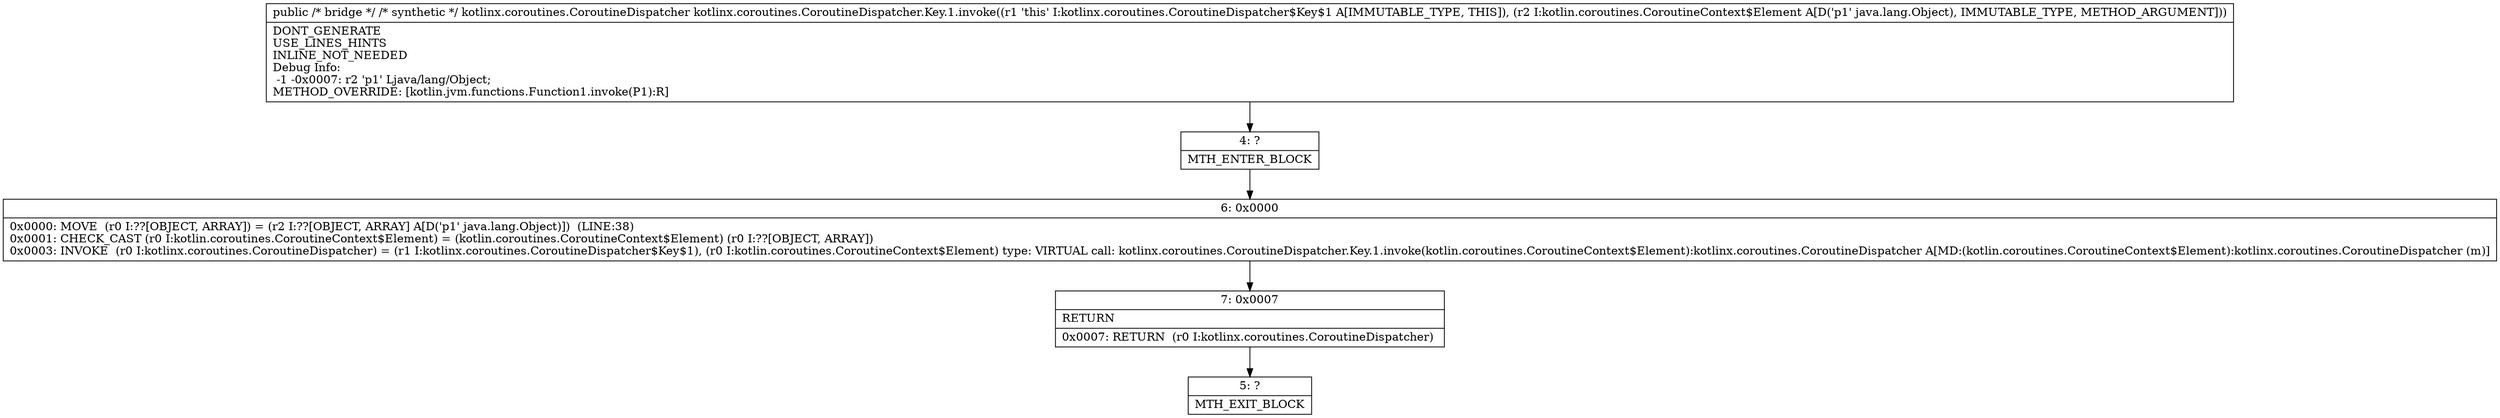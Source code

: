 digraph "CFG forkotlinx.coroutines.CoroutineDispatcher.Key.1.invoke(Ljava\/lang\/Object;)Ljava\/lang\/Object;" {
Node_4 [shape=record,label="{4\:\ ?|MTH_ENTER_BLOCK\l}"];
Node_6 [shape=record,label="{6\:\ 0x0000|0x0000: MOVE  (r0 I:??[OBJECT, ARRAY]) = (r2 I:??[OBJECT, ARRAY] A[D('p1' java.lang.Object)])  (LINE:38)\l0x0001: CHECK_CAST (r0 I:kotlin.coroutines.CoroutineContext$Element) = (kotlin.coroutines.CoroutineContext$Element) (r0 I:??[OBJECT, ARRAY]) \l0x0003: INVOKE  (r0 I:kotlinx.coroutines.CoroutineDispatcher) = (r1 I:kotlinx.coroutines.CoroutineDispatcher$Key$1), (r0 I:kotlin.coroutines.CoroutineContext$Element) type: VIRTUAL call: kotlinx.coroutines.CoroutineDispatcher.Key.1.invoke(kotlin.coroutines.CoroutineContext$Element):kotlinx.coroutines.CoroutineDispatcher A[MD:(kotlin.coroutines.CoroutineContext$Element):kotlinx.coroutines.CoroutineDispatcher (m)]\l}"];
Node_7 [shape=record,label="{7\:\ 0x0007|RETURN\l|0x0007: RETURN  (r0 I:kotlinx.coroutines.CoroutineDispatcher) \l}"];
Node_5 [shape=record,label="{5\:\ ?|MTH_EXIT_BLOCK\l}"];
MethodNode[shape=record,label="{public \/* bridge *\/ \/* synthetic *\/ kotlinx.coroutines.CoroutineDispatcher kotlinx.coroutines.CoroutineDispatcher.Key.1.invoke((r1 'this' I:kotlinx.coroutines.CoroutineDispatcher$Key$1 A[IMMUTABLE_TYPE, THIS]), (r2 I:kotlin.coroutines.CoroutineContext$Element A[D('p1' java.lang.Object), IMMUTABLE_TYPE, METHOD_ARGUMENT]))  | DONT_GENERATE\lUSE_LINES_HINTS\lINLINE_NOT_NEEDED\lDebug Info:\l  \-1 \-0x0007: r2 'p1' Ljava\/lang\/Object;\lMETHOD_OVERRIDE: [kotlin.jvm.functions.Function1.invoke(P1):R]\l}"];
MethodNode -> Node_4;Node_4 -> Node_6;
Node_6 -> Node_7;
Node_7 -> Node_5;
}

